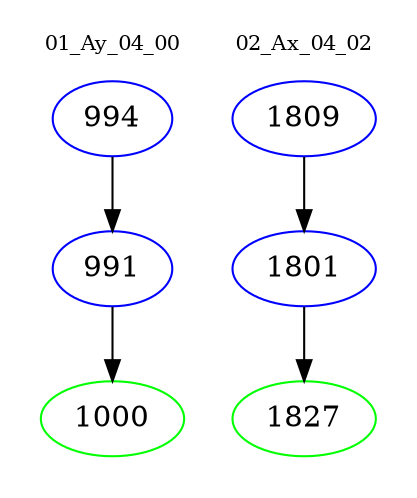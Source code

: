 digraph{
subgraph cluster_0 {
color = white
label = "01_Ay_04_00";
fontsize=10;
T0_994 [label="994", color="blue"]
T0_994 -> T0_991 [color="black"]
T0_991 [label="991", color="blue"]
T0_991 -> T0_1000 [color="black"]
T0_1000 [label="1000", color="green"]
}
subgraph cluster_1 {
color = white
label = "02_Ax_04_02";
fontsize=10;
T1_1809 [label="1809", color="blue"]
T1_1809 -> T1_1801 [color="black"]
T1_1801 [label="1801", color="blue"]
T1_1801 -> T1_1827 [color="black"]
T1_1827 [label="1827", color="green"]
}
}
